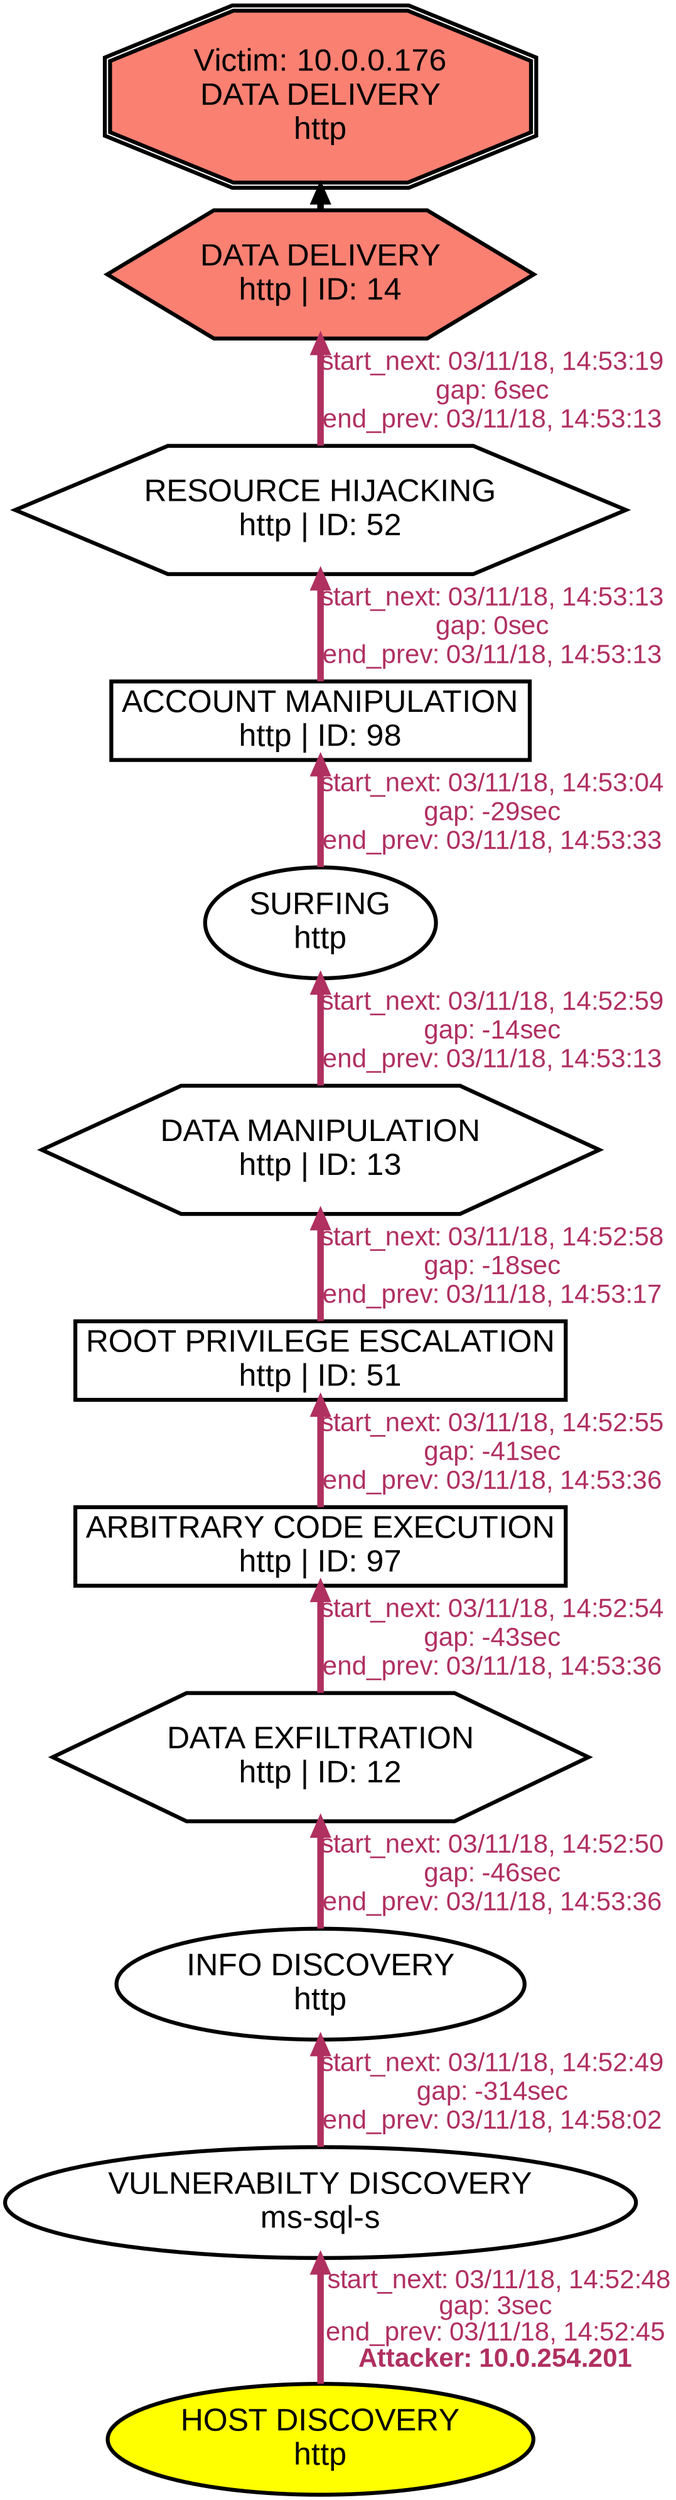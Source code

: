 digraph DATADELIVERYhttp {
rankdir="BT"; 
 graph [ nodesep="0.1", ranksep="0.02"] 
 node [ fontname=Arial, fontsize=24,penwidth=3]; 
 edge [ fontname=Arial, fontsize=20,penwidth=5 ];
"Victim: 10.0.0.176
DATA DELIVERY
http" [shape=doubleoctagon, style=filled, fillcolor=salmon];
{ rank = max; "Victim: 10.0.0.176
DATA DELIVERY
http"}
"DATA DELIVERY
http | ID: 14" -> "Victim: 10.0.0.176
DATA DELIVERY
http"
"DATA DELIVERY
http | ID: 14" [style=filled, fillcolor= salmon]
{ rank=same; "DATA DELIVERY
http | ID: 14"}
"HOST DISCOVERY
http" [style=filled, fillcolor= yellow]
"HOST DISCOVERY
http" -> "VULNERABILTY DISCOVERY
ms-sql-s" [ color=maroon] [label=<<font color="maroon"> start_next: 03/11/18, 14:52:48<br/>gap: 3sec<br/>end_prev: 03/11/18, 14:52:45</font><br/><font color="maroon"><b>Attacker: 10.0.254.201</b></font>>]
"VULNERABILTY DISCOVERY
ms-sql-s" -> "INFO DISCOVERY
http" [ label="start_next: 03/11/18, 14:52:49
gap: -314sec
end_prev: 03/11/18, 14:58:02"][ fontcolor="maroon" color=maroon]
"INFO DISCOVERY
http" -> "DATA EXFILTRATION
http | ID: 12" [ label="start_next: 03/11/18, 14:52:50
gap: -46sec
end_prev: 03/11/18, 14:53:36"][ fontcolor="maroon" color=maroon]
"DATA EXFILTRATION
http | ID: 12" -> "ARBITRARY CODE EXECUTION
http | ID: 97" [ label="start_next: 03/11/18, 14:52:54
gap: -43sec
end_prev: 03/11/18, 14:53:36"][ fontcolor="maroon" color=maroon]
"ARBITRARY CODE EXECUTION
http | ID: 97" -> "ROOT PRIVILEGE ESCALATION
http | ID: 51" [ label="start_next: 03/11/18, 14:52:55
gap: -41sec
end_prev: 03/11/18, 14:53:36"][ fontcolor="maroon" color=maroon]
"ROOT PRIVILEGE ESCALATION
http | ID: 51" -> "DATA MANIPULATION
http | ID: 13" [ label="start_next: 03/11/18, 14:52:58
gap: -18sec
end_prev: 03/11/18, 14:53:17"][ fontcolor="maroon" color=maroon]
"DATA MANIPULATION
http | ID: 13" -> "SURFING
http" [ label="start_next: 03/11/18, 14:52:59
gap: -14sec
end_prev: 03/11/18, 14:53:13"][ fontcolor="maroon" color=maroon]
"SURFING
http" -> "ACCOUNT MANIPULATION
http | ID: 98" [ label="start_next: 03/11/18, 14:53:04
gap: -29sec
end_prev: 03/11/18, 14:53:33"][ fontcolor="maroon" color=maroon]
"ACCOUNT MANIPULATION
http | ID: 98" -> "RESOURCE HIJACKING
http | ID: 52" [ label="start_next: 03/11/18, 14:53:13
gap: 0sec
end_prev: 03/11/18, 14:53:13"][ fontcolor="maroon" color=maroon]
"RESOURCE HIJACKING
http | ID: 52" -> "DATA DELIVERY
http | ID: 14" [ label="start_next: 03/11/18, 14:53:19
gap: 6sec
end_prev: 03/11/18, 14:53:13"][ fontcolor="maroon" color=maroon]
"HOST DISCOVERY
http" [shape=oval]
"HOST DISCOVERY
http" [tooltip="ET SCAN Possible Nmap User-Agent Observed
ET SCAN Nmap Scripting Engine User-Agent Detected (Nmap Scripting Engine)"]
"VULNERABILTY DISCOVERY
ms-sql-s" [shape=oval]
"VULNERABILTY DISCOVERY
ms-sql-s" [tooltip="ET SCAN Suspicious inbound to Oracle SQL port 1521
ET SCAN Suspicious inbound to MSSQL port 1433
ET SCAN Suspicious inbound to mySQL port 3306
ET SCAN Nikto Web App Scan in Progress
ET SCAN Suspicious inbound to PostgreSQL port 5432
ET SCAN Suspicious inbound to mSQL port 4333"]
"INFO DISCOVERY
http" [shape=oval]
"INFO DISCOVERY
http" [tooltip="GPL WEB_SERVER iisadmin access
GPL WEB_SERVER printenv access
GPL WEB_SERVER author.exe access
ET WEB_SERVER PHP Easteregg Information-Disclosure (phpinfo)
ET WEB_SERVER PHP Easteregg Information-Disclosure (funny-logo)
GPL WEB_SERVER globals.pl access
GPL WEB_SERVER viewcode access
ET WEB_SPECIFIC_APPS Request to Wordpress W3TC Plug-in dbcache Directory
GPL EXPLOIT ISAPI .idq attempt
ET POLICY Proxy TRACE Request - inbound
GPL WEB_SERVER /~root access
GPL WEB_SERVER service.pwd
ET WEB_SERVER PHP REQUEST SuperGlobal in URI
ET WEB_SERVER PHP Easteregg Information-Disclosure (php-logo)
GPL WEB_SERVER services.cnf access
GPL EXPLOIT unicode directory traversal attempt
GPL EXPLOIT .htr access
GPL EXPLOIT .cnf access
ET WEB_SERVER PHP SERVER SuperGlobal in URI
GPL WEB_SERVER .htaccess access
GPL EXPLOIT iisadmpwd attempt
GPL WEB_SERVER service.cnf access
GPL WEB_SERVER global.asa access
GPL EXPLOIT fpcount access
GPL WEB_SERVER .htpasswd access
ET WEB_SERVER PHP SESSION SuperGlobal in URI
GPL WEB_SERVER writeto.cnf access
GPL EXPLOIT iissamples access
ET WEB_SERVER PHP Easteregg Information-Disclosure (zend-logo)
ET WEB_SERVER PHP ENV SuperGlobal in URI
GPL WEB_SERVER authors.pwd access"]
"DATA EXFILTRATION
http | ID: 12" [shape=hexagon]
"DATA EXFILTRATION
http | ID: 12" [tooltip="ET WEB_SERVER Possible XXE SYSTEM ENTITY in POST BODY.
GPL EXPLOIT ISAPI .ida access
ET WEB_SERVER /system32/ in Uri - Possible Protected Directory Access Attempt
GPL WEB_SERVER Tomcat server snoop access
ET WEB_SERVER ColdFusion componentutils access
GPL EXPLOIT /msadc/samples/ access
ET WEB_SPECIFIC_APPS PHP-CGI query string parameter vulnerability
GPL EXPLOIT ISAPI .idq access
ET WEB_SERVER /etc/shadow Detected in URI"]
"ARBITRARY CODE EXECUTION
http | ID: 97" [shape=box]
"ARBITRARY CODE EXECUTION
http | ID: 97" [tooltip="ET WEB_SERVER Possible CVE-2014-6271 Attempt
ET WEB_SPECIFIC_APPS WEB-PHP RCE PHPBB 2004-1315
ET WEB_SPECIFIC_APPS Golem Gaming Portal root_path Parameter Remote File inclusion Attempt
ET WEB_SPECIFIC_APPS Joomla swMenuPro ImageManager.php Remote File Inclusion Attempt
ETPRO WEB_SPECIFIC_APPS PHPMoAdmin RCE Attempt
ET WEB_SERVER cmd.exe In URI - Possible Command Execution Attempt
ET WEB_SERVER Exploit Suspected PHP Injection Attack (cmd=)
ET WEB_SPECIFIC_APPS FormMailer formmailer.admin.inc.php BASE_DIR Parameter Remote File Inclusion Attempt
ET WEB_SPECIFIC_APPS DesktopOnNet don3_requiem.php app_path Parameter Remote File Inclusion
ET WEB_SPECIFIC_APPS Joomla Dada Mail Manager Component config.dadamail.php GLOBALS Parameter Remote File Inclusion
ET WEB_SERVER Possible CVE-2014-6271 Attempt in Headers
ET WEB_SPECIFIC_APPS Achievo debugger.php config_atkroot parameter Remote File Inclusion Attempt
ET CURRENT_EVENTS QNAP Shellshock CVE-2014-6271
ET WEB_SPECIFIC_APPS KingCMS menu.php CONFIG Parameter Remote File Inclusion
ET WEB_SPECIFIC_APPS AjaxPortal di.php pathtoserverdata Parameter Remote File Inclusion Attempt
ET WEB_SPECIFIC_APPS BASE base_stat_common.php remote file include
ET WEB_SPECIFIC_APPS DesktopOnNet frontpage.php app_path Parameter Remote File Inclusion
ET WEB_SPECIFIC_APPS KR-Web krgourl.php DOCUMENT_ROOT Parameter Remote File Inclusion Attempt
ET WEB_SPECIFIC_APPS Joomla AjaxChat Component ajcuser.php GLOBALS Parameter Remote File Inclusion Attempt
ET WEB_SPECIFIC_APPS Horde type Parameter Local File Inclusion Attempt"]
"ROOT PRIVILEGE ESCALATION
http | ID: 51" [shape=box]
"ROOT PRIVILEGE ESCALATION
http | ID: 51" [tooltip="GPL EXPLOIT CodeRed v2 root.exe access
ET WEB_SERVER ColdFusion administrator access
ETPRO WEB_SPECIFIC_APPS ipTIME firmware < 9.58 RCE
GPL EXPLOIT administrators.pwd access"]
"DATA MANIPULATION
http | ID: 13" [shape=hexagon]
"DATA MANIPULATION
http | ID: 13" [tooltip="ET WEB_SERVER Possible SQL Injection Attempt UNION SELECT
ET WEB_SERVER Possible SQL Injection Attempt SELECT FROM
ET WEB_SERVER MYSQL SELECT CONCAT SQL Injection Attempt"]
"SURFING
http" [shape=oval]
"SURFING
http" [tooltip="ET WEB_SERVER WEB-PHP phpinfo access"]
"ACCOUNT MANIPULATION
http | ID: 98" [shape=box]
"ACCOUNT MANIPULATION
http | ID: 98" [tooltip="GPL EXPLOIT /iisadmpwd/aexp2.htr access
ET WEB_SERVER SELECT USER SQL Injection Attempt in URI"]
"RESOURCE HIJACKING
http | ID: 52" [shape=hexagon]
"RESOURCE HIJACKING
http | ID: 52" [tooltip="GPL WEB_SERVER Oracle Java Process Manager access"]
"DATA DELIVERY
http | ID: 14" [shape=hexagon]
"DATA DELIVERY
http | ID: 14" [tooltip="ET WEB_SPECIFIC_APPS OpenX phpAdsNew phpAds_geoPlugin Parameter Remote File Inclusion Attempt
ET WEB_SPECIFIC_APPS PHP phpMyAgenda rootagenda Remote File Include Attempt
ET WEB_SPECIFIC_APPS p-Table for WordPress wptable-tinymce.php ABSPATH Parameter RFI Attempt
ET WEB_SPECIFIC_APPS SERWeb load_lang.php configdir Parameter Remote File Inclusion
ET WEB_SPECIFIC_APPS PointComma pctemplate.php pcConfig Parameter Remote File Inclusion Attempt
ET WEB_SPECIFIC_APPS Possible Mambo/Joomla! com_koesubmit Component 'koesubmit.php' Remote File Inclusion Attempt
ET WEB_SPECIFIC_APPS Joomla Simple RSS Reader admin.rssreader.php mosConfig_live_site Parameter Remote File Inclusion
ET WEB_SPECIFIC_APPS Ve-EDIT edit_htmlarea.php highlighter Parameter Remote File Inclusion
ET WEB_SPECIFIC_APPS OBOphiX fonctions_racine.php chemin_lib parameter Remote File Inclusion Attempt
ET WEB_SPECIFIC_APPS SAPID get_infochannel.inc.php Remote File inclusion Attempt
ET WEB_SPECIFIC_APPS PHPOF DB_AdoDB.Class.PHP PHPOF_INCLUDE_PATH parameter Remote File Inclusion
ET WEB_SPECIFIC_APPS TECHNOTE shop_this_skin_path Parameter Remote File Inclusion
ET WEB_SPECIFIC_APPS Possible OpenSiteAdmin pageHeader.php Remote File Inclusion Attempt
ET WEB_SPECIFIC_APPS Joomla Onguma Time Sheet Component onguma.class.php mosConfig_absolute_path Parameter Remote File Inclusion
ET WEB_SPECIFIC_APPS ProdLer prodler.class.php sPath Parameter Remote File Inclusion Attempt
ET WEB_SPECIFIC_APPS MODx CMS snippet.reflect.php reflect_base Remote File Inclusion
ET WEB_SPECIFIC_APPS phPortal gunaysoft.php icerikyolu Parameter Remote File Inclusion
ET WEB_SPECIFIC_APPS Sisplet CMS komentar.php site_path Parameter Remote File Inclusion Attempt
ET WEB_SPECIFIC_APPS phptraverse mp3_id.php GLOBALS Parameter Remote File Inclusion Attempt
ET WEB_SPECIFIC_APPS PHP Classifieds class.phpmailer.php lang_path Parameter Remote File Inclusion Attempt
ET WEB_SPECIFIC_APPS YapBB class_yapbbcooker.php cfgIncludeDirectory Parameter Remote File Inclusion
ET WEB_SPECIFIC_APPS Enthusiast path parameter Remote File Inclusion
ET WEB_SPECIFIC_APPS ProjectButler RFI attempt 
ET WEB_SPECIFIC_APPS SERWeb main_prepend.php functionsdir Parameter Remote File Inclusion
ET WEB_SPECIFIC_APPS Mambo Component com_smf smf.php Remote File Inclusion Attempt
ET WEB_SPECIFIC_APPS MAXcms fm_includes_special Parameter Remote File Inclusion Attempt
ET WEB_SPECIFIC_APPS PHP-Paid4Mail RFI attempt 
ET WEB_SPECIFIC_APPS phpSkelSite theme parameter remote file inclusion
ET WEB_SPECIFIC_APPS PHP Aardvark Topsites PHP CONFIG PATH Remote File Include Attempt
ET WEB_SPECIFIC_APPS Possible eFront database.php Remote File Inclusion Attempt
ET WEB_SPECIFIC_APPS phPortal gunaysoft.php sayfaid Parameter Remote File Inclusion"]
}
